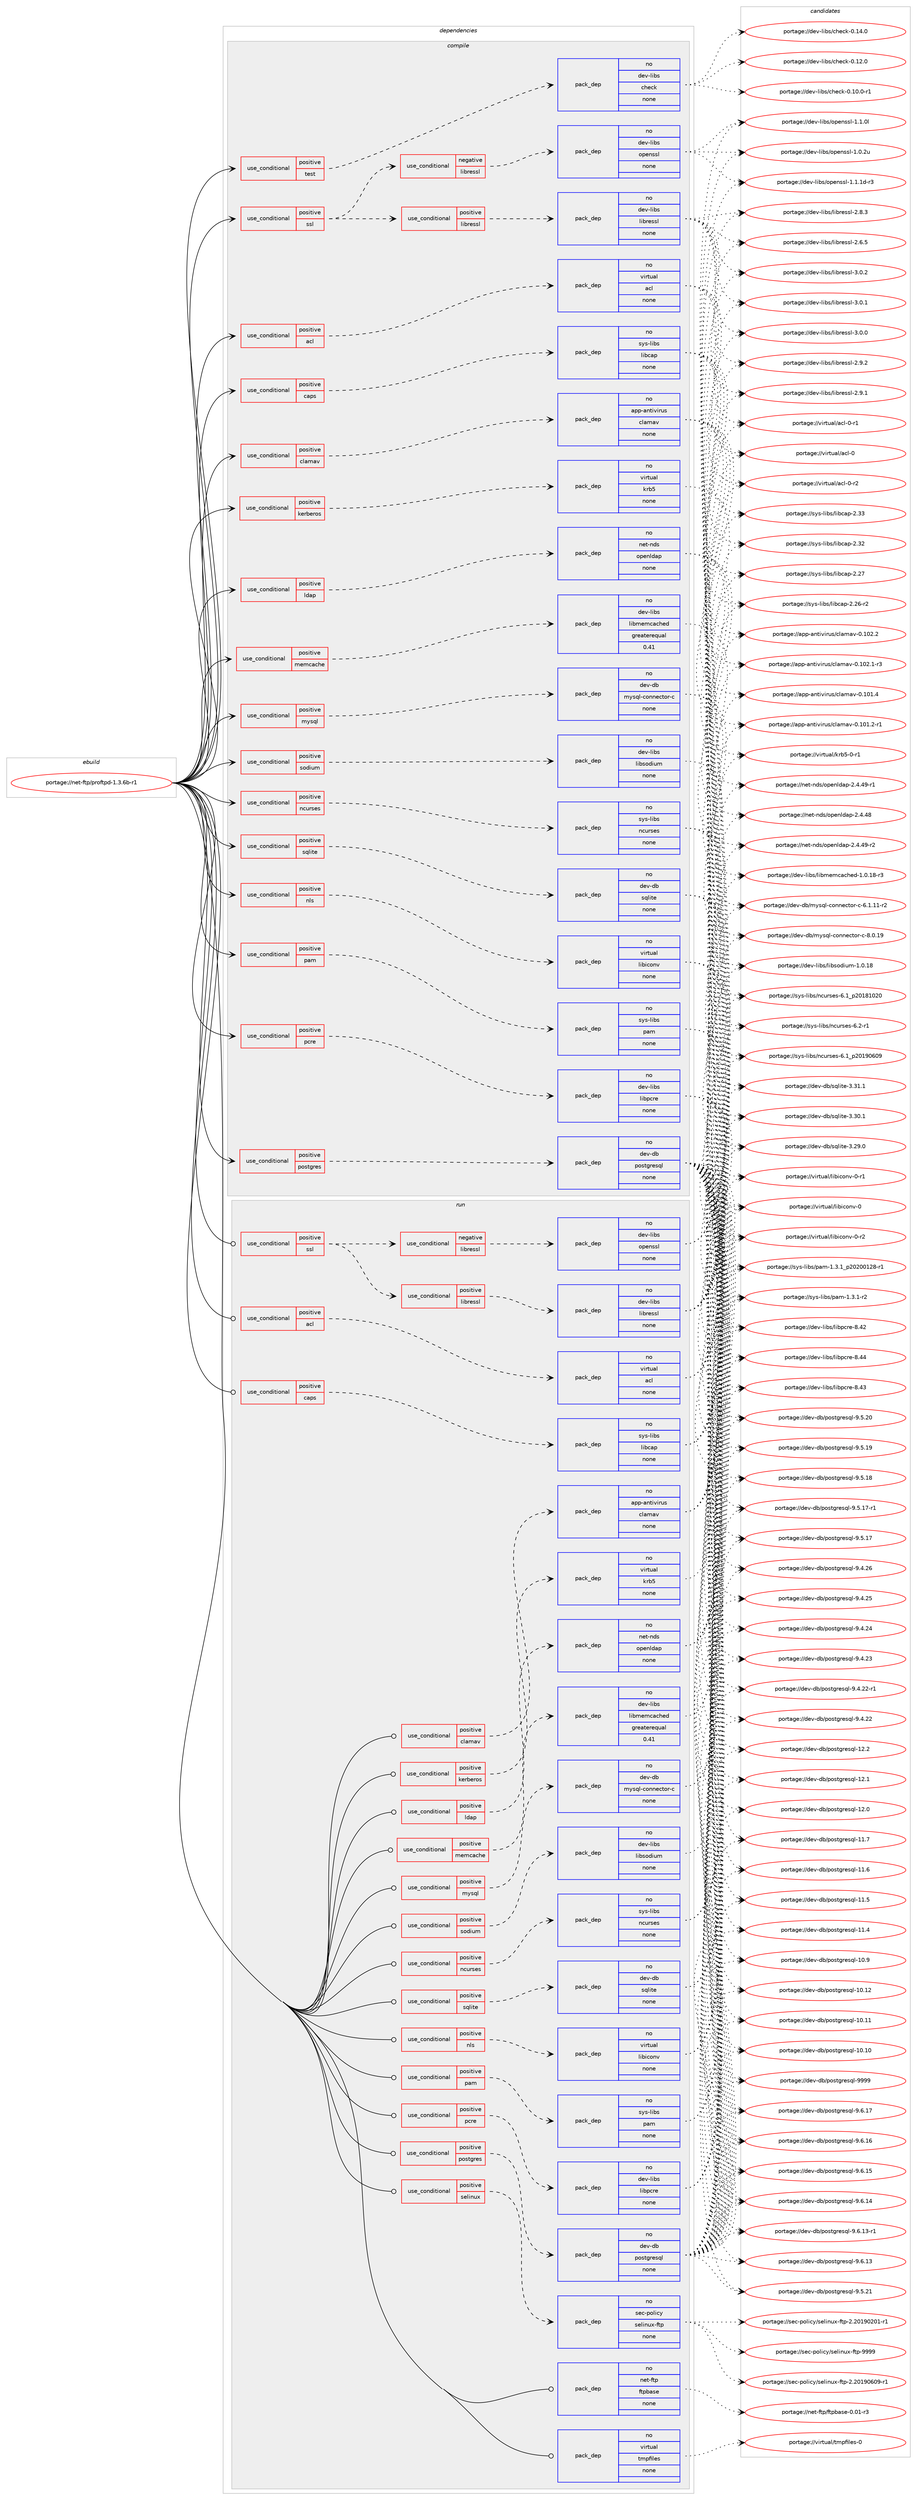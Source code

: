 digraph prolog {

# *************
# Graph options
# *************

newrank=true;
concentrate=true;
compound=true;
graph [rankdir=LR,fontname=Helvetica,fontsize=10,ranksep=1.5];#, ranksep=2.5, nodesep=0.2];
edge  [arrowhead=vee];
node  [fontname=Helvetica,fontsize=10];

# **********
# The ebuild
# **********

subgraph cluster_leftcol {
color=gray;
rank=same;
label=<<i>ebuild</i>>;
id [label="portage://net-ftp/proftpd-1.3.6b-r1", color=red, width=4, href="../net-ftp/proftpd-1.3.6b-r1.svg"];
}

# ****************
# The dependencies
# ****************

subgraph cluster_midcol {
color=gray;
label=<<i>dependencies</i>>;
subgraph cluster_compile {
fillcolor="#eeeeee";
style=filled;
label=<<i>compile</i>>;
subgraph cond4461 {
dependency25614 [label=<<TABLE BORDER="0" CELLBORDER="1" CELLSPACING="0" CELLPADDING="4"><TR><TD ROWSPAN="3" CELLPADDING="10">use_conditional</TD></TR><TR><TD>positive</TD></TR><TR><TD>acl</TD></TR></TABLE>>, shape=none, color=red];
subgraph pack20759 {
dependency25615 [label=<<TABLE BORDER="0" CELLBORDER="1" CELLSPACING="0" CELLPADDING="4" WIDTH="220"><TR><TD ROWSPAN="6" CELLPADDING="30">pack_dep</TD></TR><TR><TD WIDTH="110">no</TD></TR><TR><TD>virtual</TD></TR><TR><TD>acl</TD></TR><TR><TD>none</TD></TR><TR><TD></TD></TR></TABLE>>, shape=none, color=blue];
}
dependency25614:e -> dependency25615:w [weight=20,style="dashed",arrowhead="vee"];
}
id:e -> dependency25614:w [weight=20,style="solid",arrowhead="vee"];
subgraph cond4462 {
dependency25616 [label=<<TABLE BORDER="0" CELLBORDER="1" CELLSPACING="0" CELLPADDING="4"><TR><TD ROWSPAN="3" CELLPADDING="10">use_conditional</TD></TR><TR><TD>positive</TD></TR><TR><TD>caps</TD></TR></TABLE>>, shape=none, color=red];
subgraph pack20760 {
dependency25617 [label=<<TABLE BORDER="0" CELLBORDER="1" CELLSPACING="0" CELLPADDING="4" WIDTH="220"><TR><TD ROWSPAN="6" CELLPADDING="30">pack_dep</TD></TR><TR><TD WIDTH="110">no</TD></TR><TR><TD>sys-libs</TD></TR><TR><TD>libcap</TD></TR><TR><TD>none</TD></TR><TR><TD></TD></TR></TABLE>>, shape=none, color=blue];
}
dependency25616:e -> dependency25617:w [weight=20,style="dashed",arrowhead="vee"];
}
id:e -> dependency25616:w [weight=20,style="solid",arrowhead="vee"];
subgraph cond4463 {
dependency25618 [label=<<TABLE BORDER="0" CELLBORDER="1" CELLSPACING="0" CELLPADDING="4"><TR><TD ROWSPAN="3" CELLPADDING="10">use_conditional</TD></TR><TR><TD>positive</TD></TR><TR><TD>clamav</TD></TR></TABLE>>, shape=none, color=red];
subgraph pack20761 {
dependency25619 [label=<<TABLE BORDER="0" CELLBORDER="1" CELLSPACING="0" CELLPADDING="4" WIDTH="220"><TR><TD ROWSPAN="6" CELLPADDING="30">pack_dep</TD></TR><TR><TD WIDTH="110">no</TD></TR><TR><TD>app-antivirus</TD></TR><TR><TD>clamav</TD></TR><TR><TD>none</TD></TR><TR><TD></TD></TR></TABLE>>, shape=none, color=blue];
}
dependency25618:e -> dependency25619:w [weight=20,style="dashed",arrowhead="vee"];
}
id:e -> dependency25618:w [weight=20,style="solid",arrowhead="vee"];
subgraph cond4464 {
dependency25620 [label=<<TABLE BORDER="0" CELLBORDER="1" CELLSPACING="0" CELLPADDING="4"><TR><TD ROWSPAN="3" CELLPADDING="10">use_conditional</TD></TR><TR><TD>positive</TD></TR><TR><TD>kerberos</TD></TR></TABLE>>, shape=none, color=red];
subgraph pack20762 {
dependency25621 [label=<<TABLE BORDER="0" CELLBORDER="1" CELLSPACING="0" CELLPADDING="4" WIDTH="220"><TR><TD ROWSPAN="6" CELLPADDING="30">pack_dep</TD></TR><TR><TD WIDTH="110">no</TD></TR><TR><TD>virtual</TD></TR><TR><TD>krb5</TD></TR><TR><TD>none</TD></TR><TR><TD></TD></TR></TABLE>>, shape=none, color=blue];
}
dependency25620:e -> dependency25621:w [weight=20,style="dashed",arrowhead="vee"];
}
id:e -> dependency25620:w [weight=20,style="solid",arrowhead="vee"];
subgraph cond4465 {
dependency25622 [label=<<TABLE BORDER="0" CELLBORDER="1" CELLSPACING="0" CELLPADDING="4"><TR><TD ROWSPAN="3" CELLPADDING="10">use_conditional</TD></TR><TR><TD>positive</TD></TR><TR><TD>ldap</TD></TR></TABLE>>, shape=none, color=red];
subgraph pack20763 {
dependency25623 [label=<<TABLE BORDER="0" CELLBORDER="1" CELLSPACING="0" CELLPADDING="4" WIDTH="220"><TR><TD ROWSPAN="6" CELLPADDING="30">pack_dep</TD></TR><TR><TD WIDTH="110">no</TD></TR><TR><TD>net-nds</TD></TR><TR><TD>openldap</TD></TR><TR><TD>none</TD></TR><TR><TD></TD></TR></TABLE>>, shape=none, color=blue];
}
dependency25622:e -> dependency25623:w [weight=20,style="dashed",arrowhead="vee"];
}
id:e -> dependency25622:w [weight=20,style="solid",arrowhead="vee"];
subgraph cond4466 {
dependency25624 [label=<<TABLE BORDER="0" CELLBORDER="1" CELLSPACING="0" CELLPADDING="4"><TR><TD ROWSPAN="3" CELLPADDING="10">use_conditional</TD></TR><TR><TD>positive</TD></TR><TR><TD>memcache</TD></TR></TABLE>>, shape=none, color=red];
subgraph pack20764 {
dependency25625 [label=<<TABLE BORDER="0" CELLBORDER="1" CELLSPACING="0" CELLPADDING="4" WIDTH="220"><TR><TD ROWSPAN="6" CELLPADDING="30">pack_dep</TD></TR><TR><TD WIDTH="110">no</TD></TR><TR><TD>dev-libs</TD></TR><TR><TD>libmemcached</TD></TR><TR><TD>greaterequal</TD></TR><TR><TD>0.41</TD></TR></TABLE>>, shape=none, color=blue];
}
dependency25624:e -> dependency25625:w [weight=20,style="dashed",arrowhead="vee"];
}
id:e -> dependency25624:w [weight=20,style="solid",arrowhead="vee"];
subgraph cond4467 {
dependency25626 [label=<<TABLE BORDER="0" CELLBORDER="1" CELLSPACING="0" CELLPADDING="4"><TR><TD ROWSPAN="3" CELLPADDING="10">use_conditional</TD></TR><TR><TD>positive</TD></TR><TR><TD>mysql</TD></TR></TABLE>>, shape=none, color=red];
subgraph pack20765 {
dependency25627 [label=<<TABLE BORDER="0" CELLBORDER="1" CELLSPACING="0" CELLPADDING="4" WIDTH="220"><TR><TD ROWSPAN="6" CELLPADDING="30">pack_dep</TD></TR><TR><TD WIDTH="110">no</TD></TR><TR><TD>dev-db</TD></TR><TR><TD>mysql-connector-c</TD></TR><TR><TD>none</TD></TR><TR><TD></TD></TR></TABLE>>, shape=none, color=blue];
}
dependency25626:e -> dependency25627:w [weight=20,style="dashed",arrowhead="vee"];
}
id:e -> dependency25626:w [weight=20,style="solid",arrowhead="vee"];
subgraph cond4468 {
dependency25628 [label=<<TABLE BORDER="0" CELLBORDER="1" CELLSPACING="0" CELLPADDING="4"><TR><TD ROWSPAN="3" CELLPADDING="10">use_conditional</TD></TR><TR><TD>positive</TD></TR><TR><TD>ncurses</TD></TR></TABLE>>, shape=none, color=red];
subgraph pack20766 {
dependency25629 [label=<<TABLE BORDER="0" CELLBORDER="1" CELLSPACING="0" CELLPADDING="4" WIDTH="220"><TR><TD ROWSPAN="6" CELLPADDING="30">pack_dep</TD></TR><TR><TD WIDTH="110">no</TD></TR><TR><TD>sys-libs</TD></TR><TR><TD>ncurses</TD></TR><TR><TD>none</TD></TR><TR><TD></TD></TR></TABLE>>, shape=none, color=blue];
}
dependency25628:e -> dependency25629:w [weight=20,style="dashed",arrowhead="vee"];
}
id:e -> dependency25628:w [weight=20,style="solid",arrowhead="vee"];
subgraph cond4469 {
dependency25630 [label=<<TABLE BORDER="0" CELLBORDER="1" CELLSPACING="0" CELLPADDING="4"><TR><TD ROWSPAN="3" CELLPADDING="10">use_conditional</TD></TR><TR><TD>positive</TD></TR><TR><TD>nls</TD></TR></TABLE>>, shape=none, color=red];
subgraph pack20767 {
dependency25631 [label=<<TABLE BORDER="0" CELLBORDER="1" CELLSPACING="0" CELLPADDING="4" WIDTH="220"><TR><TD ROWSPAN="6" CELLPADDING="30">pack_dep</TD></TR><TR><TD WIDTH="110">no</TD></TR><TR><TD>virtual</TD></TR><TR><TD>libiconv</TD></TR><TR><TD>none</TD></TR><TR><TD></TD></TR></TABLE>>, shape=none, color=blue];
}
dependency25630:e -> dependency25631:w [weight=20,style="dashed",arrowhead="vee"];
}
id:e -> dependency25630:w [weight=20,style="solid",arrowhead="vee"];
subgraph cond4470 {
dependency25632 [label=<<TABLE BORDER="0" CELLBORDER="1" CELLSPACING="0" CELLPADDING="4"><TR><TD ROWSPAN="3" CELLPADDING="10">use_conditional</TD></TR><TR><TD>positive</TD></TR><TR><TD>pam</TD></TR></TABLE>>, shape=none, color=red];
subgraph pack20768 {
dependency25633 [label=<<TABLE BORDER="0" CELLBORDER="1" CELLSPACING="0" CELLPADDING="4" WIDTH="220"><TR><TD ROWSPAN="6" CELLPADDING="30">pack_dep</TD></TR><TR><TD WIDTH="110">no</TD></TR><TR><TD>sys-libs</TD></TR><TR><TD>pam</TD></TR><TR><TD>none</TD></TR><TR><TD></TD></TR></TABLE>>, shape=none, color=blue];
}
dependency25632:e -> dependency25633:w [weight=20,style="dashed",arrowhead="vee"];
}
id:e -> dependency25632:w [weight=20,style="solid",arrowhead="vee"];
subgraph cond4471 {
dependency25634 [label=<<TABLE BORDER="0" CELLBORDER="1" CELLSPACING="0" CELLPADDING="4"><TR><TD ROWSPAN="3" CELLPADDING="10">use_conditional</TD></TR><TR><TD>positive</TD></TR><TR><TD>pcre</TD></TR></TABLE>>, shape=none, color=red];
subgraph pack20769 {
dependency25635 [label=<<TABLE BORDER="0" CELLBORDER="1" CELLSPACING="0" CELLPADDING="4" WIDTH="220"><TR><TD ROWSPAN="6" CELLPADDING="30">pack_dep</TD></TR><TR><TD WIDTH="110">no</TD></TR><TR><TD>dev-libs</TD></TR><TR><TD>libpcre</TD></TR><TR><TD>none</TD></TR><TR><TD></TD></TR></TABLE>>, shape=none, color=blue];
}
dependency25634:e -> dependency25635:w [weight=20,style="dashed",arrowhead="vee"];
}
id:e -> dependency25634:w [weight=20,style="solid",arrowhead="vee"];
subgraph cond4472 {
dependency25636 [label=<<TABLE BORDER="0" CELLBORDER="1" CELLSPACING="0" CELLPADDING="4"><TR><TD ROWSPAN="3" CELLPADDING="10">use_conditional</TD></TR><TR><TD>positive</TD></TR><TR><TD>postgres</TD></TR></TABLE>>, shape=none, color=red];
subgraph pack20770 {
dependency25637 [label=<<TABLE BORDER="0" CELLBORDER="1" CELLSPACING="0" CELLPADDING="4" WIDTH="220"><TR><TD ROWSPAN="6" CELLPADDING="30">pack_dep</TD></TR><TR><TD WIDTH="110">no</TD></TR><TR><TD>dev-db</TD></TR><TR><TD>postgresql</TD></TR><TR><TD>none</TD></TR><TR><TD></TD></TR></TABLE>>, shape=none, color=blue];
}
dependency25636:e -> dependency25637:w [weight=20,style="dashed",arrowhead="vee"];
}
id:e -> dependency25636:w [weight=20,style="solid",arrowhead="vee"];
subgraph cond4473 {
dependency25638 [label=<<TABLE BORDER="0" CELLBORDER="1" CELLSPACING="0" CELLPADDING="4"><TR><TD ROWSPAN="3" CELLPADDING="10">use_conditional</TD></TR><TR><TD>positive</TD></TR><TR><TD>sodium</TD></TR></TABLE>>, shape=none, color=red];
subgraph pack20771 {
dependency25639 [label=<<TABLE BORDER="0" CELLBORDER="1" CELLSPACING="0" CELLPADDING="4" WIDTH="220"><TR><TD ROWSPAN="6" CELLPADDING="30">pack_dep</TD></TR><TR><TD WIDTH="110">no</TD></TR><TR><TD>dev-libs</TD></TR><TR><TD>libsodium</TD></TR><TR><TD>none</TD></TR><TR><TD></TD></TR></TABLE>>, shape=none, color=blue];
}
dependency25638:e -> dependency25639:w [weight=20,style="dashed",arrowhead="vee"];
}
id:e -> dependency25638:w [weight=20,style="solid",arrowhead="vee"];
subgraph cond4474 {
dependency25640 [label=<<TABLE BORDER="0" CELLBORDER="1" CELLSPACING="0" CELLPADDING="4"><TR><TD ROWSPAN="3" CELLPADDING="10">use_conditional</TD></TR><TR><TD>positive</TD></TR><TR><TD>sqlite</TD></TR></TABLE>>, shape=none, color=red];
subgraph pack20772 {
dependency25641 [label=<<TABLE BORDER="0" CELLBORDER="1" CELLSPACING="0" CELLPADDING="4" WIDTH="220"><TR><TD ROWSPAN="6" CELLPADDING="30">pack_dep</TD></TR><TR><TD WIDTH="110">no</TD></TR><TR><TD>dev-db</TD></TR><TR><TD>sqlite</TD></TR><TR><TD>none</TD></TR><TR><TD></TD></TR></TABLE>>, shape=none, color=blue];
}
dependency25640:e -> dependency25641:w [weight=20,style="dashed",arrowhead="vee"];
}
id:e -> dependency25640:w [weight=20,style="solid",arrowhead="vee"];
subgraph cond4475 {
dependency25642 [label=<<TABLE BORDER="0" CELLBORDER="1" CELLSPACING="0" CELLPADDING="4"><TR><TD ROWSPAN="3" CELLPADDING="10">use_conditional</TD></TR><TR><TD>positive</TD></TR><TR><TD>ssl</TD></TR></TABLE>>, shape=none, color=red];
subgraph cond4476 {
dependency25643 [label=<<TABLE BORDER="0" CELLBORDER="1" CELLSPACING="0" CELLPADDING="4"><TR><TD ROWSPAN="3" CELLPADDING="10">use_conditional</TD></TR><TR><TD>negative</TD></TR><TR><TD>libressl</TD></TR></TABLE>>, shape=none, color=red];
subgraph pack20773 {
dependency25644 [label=<<TABLE BORDER="0" CELLBORDER="1" CELLSPACING="0" CELLPADDING="4" WIDTH="220"><TR><TD ROWSPAN="6" CELLPADDING="30">pack_dep</TD></TR><TR><TD WIDTH="110">no</TD></TR><TR><TD>dev-libs</TD></TR><TR><TD>openssl</TD></TR><TR><TD>none</TD></TR><TR><TD></TD></TR></TABLE>>, shape=none, color=blue];
}
dependency25643:e -> dependency25644:w [weight=20,style="dashed",arrowhead="vee"];
}
dependency25642:e -> dependency25643:w [weight=20,style="dashed",arrowhead="vee"];
subgraph cond4477 {
dependency25645 [label=<<TABLE BORDER="0" CELLBORDER="1" CELLSPACING="0" CELLPADDING="4"><TR><TD ROWSPAN="3" CELLPADDING="10">use_conditional</TD></TR><TR><TD>positive</TD></TR><TR><TD>libressl</TD></TR></TABLE>>, shape=none, color=red];
subgraph pack20774 {
dependency25646 [label=<<TABLE BORDER="0" CELLBORDER="1" CELLSPACING="0" CELLPADDING="4" WIDTH="220"><TR><TD ROWSPAN="6" CELLPADDING="30">pack_dep</TD></TR><TR><TD WIDTH="110">no</TD></TR><TR><TD>dev-libs</TD></TR><TR><TD>libressl</TD></TR><TR><TD>none</TD></TR><TR><TD></TD></TR></TABLE>>, shape=none, color=blue];
}
dependency25645:e -> dependency25646:w [weight=20,style="dashed",arrowhead="vee"];
}
dependency25642:e -> dependency25645:w [weight=20,style="dashed",arrowhead="vee"];
}
id:e -> dependency25642:w [weight=20,style="solid",arrowhead="vee"];
subgraph cond4478 {
dependency25647 [label=<<TABLE BORDER="0" CELLBORDER="1" CELLSPACING="0" CELLPADDING="4"><TR><TD ROWSPAN="3" CELLPADDING="10">use_conditional</TD></TR><TR><TD>positive</TD></TR><TR><TD>test</TD></TR></TABLE>>, shape=none, color=red];
subgraph pack20775 {
dependency25648 [label=<<TABLE BORDER="0" CELLBORDER="1" CELLSPACING="0" CELLPADDING="4" WIDTH="220"><TR><TD ROWSPAN="6" CELLPADDING="30">pack_dep</TD></TR><TR><TD WIDTH="110">no</TD></TR><TR><TD>dev-libs</TD></TR><TR><TD>check</TD></TR><TR><TD>none</TD></TR><TR><TD></TD></TR></TABLE>>, shape=none, color=blue];
}
dependency25647:e -> dependency25648:w [weight=20,style="dashed",arrowhead="vee"];
}
id:e -> dependency25647:w [weight=20,style="solid",arrowhead="vee"];
}
subgraph cluster_compileandrun {
fillcolor="#eeeeee";
style=filled;
label=<<i>compile and run</i>>;
}
subgraph cluster_run {
fillcolor="#eeeeee";
style=filled;
label=<<i>run</i>>;
subgraph cond4479 {
dependency25649 [label=<<TABLE BORDER="0" CELLBORDER="1" CELLSPACING="0" CELLPADDING="4"><TR><TD ROWSPAN="3" CELLPADDING="10">use_conditional</TD></TR><TR><TD>positive</TD></TR><TR><TD>acl</TD></TR></TABLE>>, shape=none, color=red];
subgraph pack20776 {
dependency25650 [label=<<TABLE BORDER="0" CELLBORDER="1" CELLSPACING="0" CELLPADDING="4" WIDTH="220"><TR><TD ROWSPAN="6" CELLPADDING="30">pack_dep</TD></TR><TR><TD WIDTH="110">no</TD></TR><TR><TD>virtual</TD></TR><TR><TD>acl</TD></TR><TR><TD>none</TD></TR><TR><TD></TD></TR></TABLE>>, shape=none, color=blue];
}
dependency25649:e -> dependency25650:w [weight=20,style="dashed",arrowhead="vee"];
}
id:e -> dependency25649:w [weight=20,style="solid",arrowhead="odot"];
subgraph cond4480 {
dependency25651 [label=<<TABLE BORDER="0" CELLBORDER="1" CELLSPACING="0" CELLPADDING="4"><TR><TD ROWSPAN="3" CELLPADDING="10">use_conditional</TD></TR><TR><TD>positive</TD></TR><TR><TD>caps</TD></TR></TABLE>>, shape=none, color=red];
subgraph pack20777 {
dependency25652 [label=<<TABLE BORDER="0" CELLBORDER="1" CELLSPACING="0" CELLPADDING="4" WIDTH="220"><TR><TD ROWSPAN="6" CELLPADDING="30">pack_dep</TD></TR><TR><TD WIDTH="110">no</TD></TR><TR><TD>sys-libs</TD></TR><TR><TD>libcap</TD></TR><TR><TD>none</TD></TR><TR><TD></TD></TR></TABLE>>, shape=none, color=blue];
}
dependency25651:e -> dependency25652:w [weight=20,style="dashed",arrowhead="vee"];
}
id:e -> dependency25651:w [weight=20,style="solid",arrowhead="odot"];
subgraph cond4481 {
dependency25653 [label=<<TABLE BORDER="0" CELLBORDER="1" CELLSPACING="0" CELLPADDING="4"><TR><TD ROWSPAN="3" CELLPADDING="10">use_conditional</TD></TR><TR><TD>positive</TD></TR><TR><TD>clamav</TD></TR></TABLE>>, shape=none, color=red];
subgraph pack20778 {
dependency25654 [label=<<TABLE BORDER="0" CELLBORDER="1" CELLSPACING="0" CELLPADDING="4" WIDTH="220"><TR><TD ROWSPAN="6" CELLPADDING="30">pack_dep</TD></TR><TR><TD WIDTH="110">no</TD></TR><TR><TD>app-antivirus</TD></TR><TR><TD>clamav</TD></TR><TR><TD>none</TD></TR><TR><TD></TD></TR></TABLE>>, shape=none, color=blue];
}
dependency25653:e -> dependency25654:w [weight=20,style="dashed",arrowhead="vee"];
}
id:e -> dependency25653:w [weight=20,style="solid",arrowhead="odot"];
subgraph cond4482 {
dependency25655 [label=<<TABLE BORDER="0" CELLBORDER="1" CELLSPACING="0" CELLPADDING="4"><TR><TD ROWSPAN="3" CELLPADDING="10">use_conditional</TD></TR><TR><TD>positive</TD></TR><TR><TD>kerberos</TD></TR></TABLE>>, shape=none, color=red];
subgraph pack20779 {
dependency25656 [label=<<TABLE BORDER="0" CELLBORDER="1" CELLSPACING="0" CELLPADDING="4" WIDTH="220"><TR><TD ROWSPAN="6" CELLPADDING="30">pack_dep</TD></TR><TR><TD WIDTH="110">no</TD></TR><TR><TD>virtual</TD></TR><TR><TD>krb5</TD></TR><TR><TD>none</TD></TR><TR><TD></TD></TR></TABLE>>, shape=none, color=blue];
}
dependency25655:e -> dependency25656:w [weight=20,style="dashed",arrowhead="vee"];
}
id:e -> dependency25655:w [weight=20,style="solid",arrowhead="odot"];
subgraph cond4483 {
dependency25657 [label=<<TABLE BORDER="0" CELLBORDER="1" CELLSPACING="0" CELLPADDING="4"><TR><TD ROWSPAN="3" CELLPADDING="10">use_conditional</TD></TR><TR><TD>positive</TD></TR><TR><TD>ldap</TD></TR></TABLE>>, shape=none, color=red];
subgraph pack20780 {
dependency25658 [label=<<TABLE BORDER="0" CELLBORDER="1" CELLSPACING="0" CELLPADDING="4" WIDTH="220"><TR><TD ROWSPAN="6" CELLPADDING="30">pack_dep</TD></TR><TR><TD WIDTH="110">no</TD></TR><TR><TD>net-nds</TD></TR><TR><TD>openldap</TD></TR><TR><TD>none</TD></TR><TR><TD></TD></TR></TABLE>>, shape=none, color=blue];
}
dependency25657:e -> dependency25658:w [weight=20,style="dashed",arrowhead="vee"];
}
id:e -> dependency25657:w [weight=20,style="solid",arrowhead="odot"];
subgraph cond4484 {
dependency25659 [label=<<TABLE BORDER="0" CELLBORDER="1" CELLSPACING="0" CELLPADDING="4"><TR><TD ROWSPAN="3" CELLPADDING="10">use_conditional</TD></TR><TR><TD>positive</TD></TR><TR><TD>memcache</TD></TR></TABLE>>, shape=none, color=red];
subgraph pack20781 {
dependency25660 [label=<<TABLE BORDER="0" CELLBORDER="1" CELLSPACING="0" CELLPADDING="4" WIDTH="220"><TR><TD ROWSPAN="6" CELLPADDING="30">pack_dep</TD></TR><TR><TD WIDTH="110">no</TD></TR><TR><TD>dev-libs</TD></TR><TR><TD>libmemcached</TD></TR><TR><TD>greaterequal</TD></TR><TR><TD>0.41</TD></TR></TABLE>>, shape=none, color=blue];
}
dependency25659:e -> dependency25660:w [weight=20,style="dashed",arrowhead="vee"];
}
id:e -> dependency25659:w [weight=20,style="solid",arrowhead="odot"];
subgraph cond4485 {
dependency25661 [label=<<TABLE BORDER="0" CELLBORDER="1" CELLSPACING="0" CELLPADDING="4"><TR><TD ROWSPAN="3" CELLPADDING="10">use_conditional</TD></TR><TR><TD>positive</TD></TR><TR><TD>mysql</TD></TR></TABLE>>, shape=none, color=red];
subgraph pack20782 {
dependency25662 [label=<<TABLE BORDER="0" CELLBORDER="1" CELLSPACING="0" CELLPADDING="4" WIDTH="220"><TR><TD ROWSPAN="6" CELLPADDING="30">pack_dep</TD></TR><TR><TD WIDTH="110">no</TD></TR><TR><TD>dev-db</TD></TR><TR><TD>mysql-connector-c</TD></TR><TR><TD>none</TD></TR><TR><TD></TD></TR></TABLE>>, shape=none, color=blue];
}
dependency25661:e -> dependency25662:w [weight=20,style="dashed",arrowhead="vee"];
}
id:e -> dependency25661:w [weight=20,style="solid",arrowhead="odot"];
subgraph cond4486 {
dependency25663 [label=<<TABLE BORDER="0" CELLBORDER="1" CELLSPACING="0" CELLPADDING="4"><TR><TD ROWSPAN="3" CELLPADDING="10">use_conditional</TD></TR><TR><TD>positive</TD></TR><TR><TD>ncurses</TD></TR></TABLE>>, shape=none, color=red];
subgraph pack20783 {
dependency25664 [label=<<TABLE BORDER="0" CELLBORDER="1" CELLSPACING="0" CELLPADDING="4" WIDTH="220"><TR><TD ROWSPAN="6" CELLPADDING="30">pack_dep</TD></TR><TR><TD WIDTH="110">no</TD></TR><TR><TD>sys-libs</TD></TR><TR><TD>ncurses</TD></TR><TR><TD>none</TD></TR><TR><TD></TD></TR></TABLE>>, shape=none, color=blue];
}
dependency25663:e -> dependency25664:w [weight=20,style="dashed",arrowhead="vee"];
}
id:e -> dependency25663:w [weight=20,style="solid",arrowhead="odot"];
subgraph cond4487 {
dependency25665 [label=<<TABLE BORDER="0" CELLBORDER="1" CELLSPACING="0" CELLPADDING="4"><TR><TD ROWSPAN="3" CELLPADDING="10">use_conditional</TD></TR><TR><TD>positive</TD></TR><TR><TD>nls</TD></TR></TABLE>>, shape=none, color=red];
subgraph pack20784 {
dependency25666 [label=<<TABLE BORDER="0" CELLBORDER="1" CELLSPACING="0" CELLPADDING="4" WIDTH="220"><TR><TD ROWSPAN="6" CELLPADDING="30">pack_dep</TD></TR><TR><TD WIDTH="110">no</TD></TR><TR><TD>virtual</TD></TR><TR><TD>libiconv</TD></TR><TR><TD>none</TD></TR><TR><TD></TD></TR></TABLE>>, shape=none, color=blue];
}
dependency25665:e -> dependency25666:w [weight=20,style="dashed",arrowhead="vee"];
}
id:e -> dependency25665:w [weight=20,style="solid",arrowhead="odot"];
subgraph cond4488 {
dependency25667 [label=<<TABLE BORDER="0" CELLBORDER="1" CELLSPACING="0" CELLPADDING="4"><TR><TD ROWSPAN="3" CELLPADDING="10">use_conditional</TD></TR><TR><TD>positive</TD></TR><TR><TD>pam</TD></TR></TABLE>>, shape=none, color=red];
subgraph pack20785 {
dependency25668 [label=<<TABLE BORDER="0" CELLBORDER="1" CELLSPACING="0" CELLPADDING="4" WIDTH="220"><TR><TD ROWSPAN="6" CELLPADDING="30">pack_dep</TD></TR><TR><TD WIDTH="110">no</TD></TR><TR><TD>sys-libs</TD></TR><TR><TD>pam</TD></TR><TR><TD>none</TD></TR><TR><TD></TD></TR></TABLE>>, shape=none, color=blue];
}
dependency25667:e -> dependency25668:w [weight=20,style="dashed",arrowhead="vee"];
}
id:e -> dependency25667:w [weight=20,style="solid",arrowhead="odot"];
subgraph cond4489 {
dependency25669 [label=<<TABLE BORDER="0" CELLBORDER="1" CELLSPACING="0" CELLPADDING="4"><TR><TD ROWSPAN="3" CELLPADDING="10">use_conditional</TD></TR><TR><TD>positive</TD></TR><TR><TD>pcre</TD></TR></TABLE>>, shape=none, color=red];
subgraph pack20786 {
dependency25670 [label=<<TABLE BORDER="0" CELLBORDER="1" CELLSPACING="0" CELLPADDING="4" WIDTH="220"><TR><TD ROWSPAN="6" CELLPADDING="30">pack_dep</TD></TR><TR><TD WIDTH="110">no</TD></TR><TR><TD>dev-libs</TD></TR><TR><TD>libpcre</TD></TR><TR><TD>none</TD></TR><TR><TD></TD></TR></TABLE>>, shape=none, color=blue];
}
dependency25669:e -> dependency25670:w [weight=20,style="dashed",arrowhead="vee"];
}
id:e -> dependency25669:w [weight=20,style="solid",arrowhead="odot"];
subgraph cond4490 {
dependency25671 [label=<<TABLE BORDER="0" CELLBORDER="1" CELLSPACING="0" CELLPADDING="4"><TR><TD ROWSPAN="3" CELLPADDING="10">use_conditional</TD></TR><TR><TD>positive</TD></TR><TR><TD>postgres</TD></TR></TABLE>>, shape=none, color=red];
subgraph pack20787 {
dependency25672 [label=<<TABLE BORDER="0" CELLBORDER="1" CELLSPACING="0" CELLPADDING="4" WIDTH="220"><TR><TD ROWSPAN="6" CELLPADDING="30">pack_dep</TD></TR><TR><TD WIDTH="110">no</TD></TR><TR><TD>dev-db</TD></TR><TR><TD>postgresql</TD></TR><TR><TD>none</TD></TR><TR><TD></TD></TR></TABLE>>, shape=none, color=blue];
}
dependency25671:e -> dependency25672:w [weight=20,style="dashed",arrowhead="vee"];
}
id:e -> dependency25671:w [weight=20,style="solid",arrowhead="odot"];
subgraph cond4491 {
dependency25673 [label=<<TABLE BORDER="0" CELLBORDER="1" CELLSPACING="0" CELLPADDING="4"><TR><TD ROWSPAN="3" CELLPADDING="10">use_conditional</TD></TR><TR><TD>positive</TD></TR><TR><TD>selinux</TD></TR></TABLE>>, shape=none, color=red];
subgraph pack20788 {
dependency25674 [label=<<TABLE BORDER="0" CELLBORDER="1" CELLSPACING="0" CELLPADDING="4" WIDTH="220"><TR><TD ROWSPAN="6" CELLPADDING="30">pack_dep</TD></TR><TR><TD WIDTH="110">no</TD></TR><TR><TD>sec-policy</TD></TR><TR><TD>selinux-ftp</TD></TR><TR><TD>none</TD></TR><TR><TD></TD></TR></TABLE>>, shape=none, color=blue];
}
dependency25673:e -> dependency25674:w [weight=20,style="dashed",arrowhead="vee"];
}
id:e -> dependency25673:w [weight=20,style="solid",arrowhead="odot"];
subgraph cond4492 {
dependency25675 [label=<<TABLE BORDER="0" CELLBORDER="1" CELLSPACING="0" CELLPADDING="4"><TR><TD ROWSPAN="3" CELLPADDING="10">use_conditional</TD></TR><TR><TD>positive</TD></TR><TR><TD>sodium</TD></TR></TABLE>>, shape=none, color=red];
subgraph pack20789 {
dependency25676 [label=<<TABLE BORDER="0" CELLBORDER="1" CELLSPACING="0" CELLPADDING="4" WIDTH="220"><TR><TD ROWSPAN="6" CELLPADDING="30">pack_dep</TD></TR><TR><TD WIDTH="110">no</TD></TR><TR><TD>dev-libs</TD></TR><TR><TD>libsodium</TD></TR><TR><TD>none</TD></TR><TR><TD></TD></TR></TABLE>>, shape=none, color=blue];
}
dependency25675:e -> dependency25676:w [weight=20,style="dashed",arrowhead="vee"];
}
id:e -> dependency25675:w [weight=20,style="solid",arrowhead="odot"];
subgraph cond4493 {
dependency25677 [label=<<TABLE BORDER="0" CELLBORDER="1" CELLSPACING="0" CELLPADDING="4"><TR><TD ROWSPAN="3" CELLPADDING="10">use_conditional</TD></TR><TR><TD>positive</TD></TR><TR><TD>sqlite</TD></TR></TABLE>>, shape=none, color=red];
subgraph pack20790 {
dependency25678 [label=<<TABLE BORDER="0" CELLBORDER="1" CELLSPACING="0" CELLPADDING="4" WIDTH="220"><TR><TD ROWSPAN="6" CELLPADDING="30">pack_dep</TD></TR><TR><TD WIDTH="110">no</TD></TR><TR><TD>dev-db</TD></TR><TR><TD>sqlite</TD></TR><TR><TD>none</TD></TR><TR><TD></TD></TR></TABLE>>, shape=none, color=blue];
}
dependency25677:e -> dependency25678:w [weight=20,style="dashed",arrowhead="vee"];
}
id:e -> dependency25677:w [weight=20,style="solid",arrowhead="odot"];
subgraph cond4494 {
dependency25679 [label=<<TABLE BORDER="0" CELLBORDER="1" CELLSPACING="0" CELLPADDING="4"><TR><TD ROWSPAN="3" CELLPADDING="10">use_conditional</TD></TR><TR><TD>positive</TD></TR><TR><TD>ssl</TD></TR></TABLE>>, shape=none, color=red];
subgraph cond4495 {
dependency25680 [label=<<TABLE BORDER="0" CELLBORDER="1" CELLSPACING="0" CELLPADDING="4"><TR><TD ROWSPAN="3" CELLPADDING="10">use_conditional</TD></TR><TR><TD>negative</TD></TR><TR><TD>libressl</TD></TR></TABLE>>, shape=none, color=red];
subgraph pack20791 {
dependency25681 [label=<<TABLE BORDER="0" CELLBORDER="1" CELLSPACING="0" CELLPADDING="4" WIDTH="220"><TR><TD ROWSPAN="6" CELLPADDING="30">pack_dep</TD></TR><TR><TD WIDTH="110">no</TD></TR><TR><TD>dev-libs</TD></TR><TR><TD>openssl</TD></TR><TR><TD>none</TD></TR><TR><TD></TD></TR></TABLE>>, shape=none, color=blue];
}
dependency25680:e -> dependency25681:w [weight=20,style="dashed",arrowhead="vee"];
}
dependency25679:e -> dependency25680:w [weight=20,style="dashed",arrowhead="vee"];
subgraph cond4496 {
dependency25682 [label=<<TABLE BORDER="0" CELLBORDER="1" CELLSPACING="0" CELLPADDING="4"><TR><TD ROWSPAN="3" CELLPADDING="10">use_conditional</TD></TR><TR><TD>positive</TD></TR><TR><TD>libressl</TD></TR></TABLE>>, shape=none, color=red];
subgraph pack20792 {
dependency25683 [label=<<TABLE BORDER="0" CELLBORDER="1" CELLSPACING="0" CELLPADDING="4" WIDTH="220"><TR><TD ROWSPAN="6" CELLPADDING="30">pack_dep</TD></TR><TR><TD WIDTH="110">no</TD></TR><TR><TD>dev-libs</TD></TR><TR><TD>libressl</TD></TR><TR><TD>none</TD></TR><TR><TD></TD></TR></TABLE>>, shape=none, color=blue];
}
dependency25682:e -> dependency25683:w [weight=20,style="dashed",arrowhead="vee"];
}
dependency25679:e -> dependency25682:w [weight=20,style="dashed",arrowhead="vee"];
}
id:e -> dependency25679:w [weight=20,style="solid",arrowhead="odot"];
subgraph pack20793 {
dependency25684 [label=<<TABLE BORDER="0" CELLBORDER="1" CELLSPACING="0" CELLPADDING="4" WIDTH="220"><TR><TD ROWSPAN="6" CELLPADDING="30">pack_dep</TD></TR><TR><TD WIDTH="110">no</TD></TR><TR><TD>net-ftp</TD></TR><TR><TD>ftpbase</TD></TR><TR><TD>none</TD></TR><TR><TD></TD></TR></TABLE>>, shape=none, color=blue];
}
id:e -> dependency25684:w [weight=20,style="solid",arrowhead="odot"];
subgraph pack20794 {
dependency25685 [label=<<TABLE BORDER="0" CELLBORDER="1" CELLSPACING="0" CELLPADDING="4" WIDTH="220"><TR><TD ROWSPAN="6" CELLPADDING="30">pack_dep</TD></TR><TR><TD WIDTH="110">no</TD></TR><TR><TD>virtual</TD></TR><TR><TD>tmpfiles</TD></TR><TR><TD>none</TD></TR><TR><TD></TD></TR></TABLE>>, shape=none, color=blue];
}
id:e -> dependency25685:w [weight=20,style="solid",arrowhead="odot"];
}
}

# **************
# The candidates
# **************

subgraph cluster_choices {
rank=same;
color=gray;
label=<<i>candidates</i>>;

subgraph choice20759 {
color=black;
nodesep=1;
choice1181051141161179710847979910845484511450 [label="portage://virtual/acl-0-r2", color=red, width=4,href="../virtual/acl-0-r2.svg"];
choice1181051141161179710847979910845484511449 [label="portage://virtual/acl-0-r1", color=red, width=4,href="../virtual/acl-0-r1.svg"];
choice118105114116117971084797991084548 [label="portage://virtual/acl-0", color=red, width=4,href="../virtual/acl-0.svg"];
dependency25615:e -> choice1181051141161179710847979910845484511450:w [style=dotted,weight="100"];
dependency25615:e -> choice1181051141161179710847979910845484511449:w [style=dotted,weight="100"];
dependency25615:e -> choice118105114116117971084797991084548:w [style=dotted,weight="100"];
}
subgraph choice20760 {
color=black;
nodesep=1;
choice1151211154510810598115471081059899971124550465151 [label="portage://sys-libs/libcap-2.33", color=red, width=4,href="../sys-libs/libcap-2.33.svg"];
choice1151211154510810598115471081059899971124550465150 [label="portage://sys-libs/libcap-2.32", color=red, width=4,href="../sys-libs/libcap-2.32.svg"];
choice1151211154510810598115471081059899971124550465055 [label="portage://sys-libs/libcap-2.27", color=red, width=4,href="../sys-libs/libcap-2.27.svg"];
choice11512111545108105981154710810598999711245504650544511450 [label="portage://sys-libs/libcap-2.26-r2", color=red, width=4,href="../sys-libs/libcap-2.26-r2.svg"];
dependency25617:e -> choice1151211154510810598115471081059899971124550465151:w [style=dotted,weight="100"];
dependency25617:e -> choice1151211154510810598115471081059899971124550465150:w [style=dotted,weight="100"];
dependency25617:e -> choice1151211154510810598115471081059899971124550465055:w [style=dotted,weight="100"];
dependency25617:e -> choice11512111545108105981154710810598999711245504650544511450:w [style=dotted,weight="100"];
}
subgraph choice20761 {
color=black;
nodesep=1;
choice971121124597110116105118105114117115479910897109971184548464948504650 [label="portage://app-antivirus/clamav-0.102.2", color=red, width=4,href="../app-antivirus/clamav-0.102.2.svg"];
choice9711211245971101161051181051141171154799108971099711845484649485046494511451 [label="portage://app-antivirus/clamav-0.102.1-r3", color=red, width=4,href="../app-antivirus/clamav-0.102.1-r3.svg"];
choice971121124597110116105118105114117115479910897109971184548464948494652 [label="portage://app-antivirus/clamav-0.101.4", color=red, width=4,href="../app-antivirus/clamav-0.101.4.svg"];
choice9711211245971101161051181051141171154799108971099711845484649484946504511449 [label="portage://app-antivirus/clamav-0.101.2-r1", color=red, width=4,href="../app-antivirus/clamav-0.101.2-r1.svg"];
dependency25619:e -> choice971121124597110116105118105114117115479910897109971184548464948504650:w [style=dotted,weight="100"];
dependency25619:e -> choice9711211245971101161051181051141171154799108971099711845484649485046494511451:w [style=dotted,weight="100"];
dependency25619:e -> choice971121124597110116105118105114117115479910897109971184548464948494652:w [style=dotted,weight="100"];
dependency25619:e -> choice9711211245971101161051181051141171154799108971099711845484649484946504511449:w [style=dotted,weight="100"];
}
subgraph choice20762 {
color=black;
nodesep=1;
choice1181051141161179710847107114985345484511449 [label="portage://virtual/krb5-0-r1", color=red, width=4,href="../virtual/krb5-0-r1.svg"];
dependency25621:e -> choice1181051141161179710847107114985345484511449:w [style=dotted,weight="100"];
}
subgraph choice20763 {
color=black;
nodesep=1;
choice110101116451101001154711111210111010810097112455046524652574511450 [label="portage://net-nds/openldap-2.4.49-r2", color=red, width=4,href="../net-nds/openldap-2.4.49-r2.svg"];
choice110101116451101001154711111210111010810097112455046524652574511449 [label="portage://net-nds/openldap-2.4.49-r1", color=red, width=4,href="../net-nds/openldap-2.4.49-r1.svg"];
choice11010111645110100115471111121011101081009711245504652465256 [label="portage://net-nds/openldap-2.4.48", color=red, width=4,href="../net-nds/openldap-2.4.48.svg"];
dependency25623:e -> choice110101116451101001154711111210111010810097112455046524652574511450:w [style=dotted,weight="100"];
dependency25623:e -> choice110101116451101001154711111210111010810097112455046524652574511449:w [style=dotted,weight="100"];
dependency25623:e -> choice11010111645110100115471111121011101081009711245504652465256:w [style=dotted,weight="100"];
}
subgraph choice20764 {
color=black;
nodesep=1;
choice10010111845108105981154710810598109101109999799104101100454946484649564511451 [label="portage://dev-libs/libmemcached-1.0.18-r3", color=red, width=4,href="../dev-libs/libmemcached-1.0.18-r3.svg"];
dependency25625:e -> choice10010111845108105981154710810598109101109999799104101100454946484649564511451:w [style=dotted,weight="100"];
}
subgraph choice20765 {
color=black;
nodesep=1;
choice100101118451009847109121115113108459911111011010199116111114459945564648464957 [label="portage://dev-db/mysql-connector-c-8.0.19", color=red, width=4,href="../dev-db/mysql-connector-c-8.0.19.svg"];
choice1001011184510098471091211151131084599111110110101991161111144599455446494649494511450 [label="portage://dev-db/mysql-connector-c-6.1.11-r2", color=red, width=4,href="../dev-db/mysql-connector-c-6.1.11-r2.svg"];
dependency25627:e -> choice100101118451009847109121115113108459911111011010199116111114459945564648464957:w [style=dotted,weight="100"];
dependency25627:e -> choice1001011184510098471091211151131084599111110110101991161111144599455446494649494511450:w [style=dotted,weight="100"];
}
subgraph choice20766 {
color=black;
nodesep=1;
choice11512111545108105981154711099117114115101115455446504511449 [label="portage://sys-libs/ncurses-6.2-r1", color=red, width=4,href="../sys-libs/ncurses-6.2-r1.svg"];
choice1151211154510810598115471109911711411510111545544649951125048495748544857 [label="portage://sys-libs/ncurses-6.1_p20190609", color=red, width=4,href="../sys-libs/ncurses-6.1_p20190609.svg"];
choice1151211154510810598115471109911711411510111545544649951125048495649485048 [label="portage://sys-libs/ncurses-6.1_p20181020", color=red, width=4,href="../sys-libs/ncurses-6.1_p20181020.svg"];
dependency25629:e -> choice11512111545108105981154711099117114115101115455446504511449:w [style=dotted,weight="100"];
dependency25629:e -> choice1151211154510810598115471109911711411510111545544649951125048495748544857:w [style=dotted,weight="100"];
dependency25629:e -> choice1151211154510810598115471109911711411510111545544649951125048495649485048:w [style=dotted,weight="100"];
}
subgraph choice20767 {
color=black;
nodesep=1;
choice1181051141161179710847108105981059911111011845484511450 [label="portage://virtual/libiconv-0-r2", color=red, width=4,href="../virtual/libiconv-0-r2.svg"];
choice1181051141161179710847108105981059911111011845484511449 [label="portage://virtual/libiconv-0-r1", color=red, width=4,href="../virtual/libiconv-0-r1.svg"];
choice118105114116117971084710810598105991111101184548 [label="portage://virtual/libiconv-0", color=red, width=4,href="../virtual/libiconv-0.svg"];
dependency25631:e -> choice1181051141161179710847108105981059911111011845484511450:w [style=dotted,weight="100"];
dependency25631:e -> choice1181051141161179710847108105981059911111011845484511449:w [style=dotted,weight="100"];
dependency25631:e -> choice118105114116117971084710810598105991111101184548:w [style=dotted,weight="100"];
}
subgraph choice20768 {
color=black;
nodesep=1;
choice115121115451081059811547112971094549465146499511250485048484950564511449 [label="portage://sys-libs/pam-1.3.1_p20200128-r1", color=red, width=4,href="../sys-libs/pam-1.3.1_p20200128-r1.svg"];
choice115121115451081059811547112971094549465146494511450 [label="portage://sys-libs/pam-1.3.1-r2", color=red, width=4,href="../sys-libs/pam-1.3.1-r2.svg"];
dependency25633:e -> choice115121115451081059811547112971094549465146499511250485048484950564511449:w [style=dotted,weight="100"];
dependency25633:e -> choice115121115451081059811547112971094549465146494511450:w [style=dotted,weight="100"];
}
subgraph choice20769 {
color=black;
nodesep=1;
choice10010111845108105981154710810598112991141014556465252 [label="portage://dev-libs/libpcre-8.44", color=red, width=4,href="../dev-libs/libpcre-8.44.svg"];
choice10010111845108105981154710810598112991141014556465251 [label="portage://dev-libs/libpcre-8.43", color=red, width=4,href="../dev-libs/libpcre-8.43.svg"];
choice10010111845108105981154710810598112991141014556465250 [label="portage://dev-libs/libpcre-8.42", color=red, width=4,href="../dev-libs/libpcre-8.42.svg"];
dependency25635:e -> choice10010111845108105981154710810598112991141014556465252:w [style=dotted,weight="100"];
dependency25635:e -> choice10010111845108105981154710810598112991141014556465251:w [style=dotted,weight="100"];
dependency25635:e -> choice10010111845108105981154710810598112991141014556465250:w [style=dotted,weight="100"];
}
subgraph choice20770 {
color=black;
nodesep=1;
choice1001011184510098471121111151161031141011151131084557575757 [label="portage://dev-db/postgresql-9999", color=red, width=4,href="../dev-db/postgresql-9999.svg"];
choice10010111845100984711211111511610311410111511310845574654464955 [label="portage://dev-db/postgresql-9.6.17", color=red, width=4,href="../dev-db/postgresql-9.6.17.svg"];
choice10010111845100984711211111511610311410111511310845574654464954 [label="portage://dev-db/postgresql-9.6.16", color=red, width=4,href="../dev-db/postgresql-9.6.16.svg"];
choice10010111845100984711211111511610311410111511310845574654464953 [label="portage://dev-db/postgresql-9.6.15", color=red, width=4,href="../dev-db/postgresql-9.6.15.svg"];
choice10010111845100984711211111511610311410111511310845574654464952 [label="portage://dev-db/postgresql-9.6.14", color=red, width=4,href="../dev-db/postgresql-9.6.14.svg"];
choice100101118451009847112111115116103114101115113108455746544649514511449 [label="portage://dev-db/postgresql-9.6.13-r1", color=red, width=4,href="../dev-db/postgresql-9.6.13-r1.svg"];
choice10010111845100984711211111511610311410111511310845574654464951 [label="portage://dev-db/postgresql-9.6.13", color=red, width=4,href="../dev-db/postgresql-9.6.13.svg"];
choice10010111845100984711211111511610311410111511310845574653465049 [label="portage://dev-db/postgresql-9.5.21", color=red, width=4,href="../dev-db/postgresql-9.5.21.svg"];
choice10010111845100984711211111511610311410111511310845574653465048 [label="portage://dev-db/postgresql-9.5.20", color=red, width=4,href="../dev-db/postgresql-9.5.20.svg"];
choice10010111845100984711211111511610311410111511310845574653464957 [label="portage://dev-db/postgresql-9.5.19", color=red, width=4,href="../dev-db/postgresql-9.5.19.svg"];
choice10010111845100984711211111511610311410111511310845574653464956 [label="portage://dev-db/postgresql-9.5.18", color=red, width=4,href="../dev-db/postgresql-9.5.18.svg"];
choice100101118451009847112111115116103114101115113108455746534649554511449 [label="portage://dev-db/postgresql-9.5.17-r1", color=red, width=4,href="../dev-db/postgresql-9.5.17-r1.svg"];
choice10010111845100984711211111511610311410111511310845574653464955 [label="portage://dev-db/postgresql-9.5.17", color=red, width=4,href="../dev-db/postgresql-9.5.17.svg"];
choice10010111845100984711211111511610311410111511310845574652465054 [label="portage://dev-db/postgresql-9.4.26", color=red, width=4,href="../dev-db/postgresql-9.4.26.svg"];
choice10010111845100984711211111511610311410111511310845574652465053 [label="portage://dev-db/postgresql-9.4.25", color=red, width=4,href="../dev-db/postgresql-9.4.25.svg"];
choice10010111845100984711211111511610311410111511310845574652465052 [label="portage://dev-db/postgresql-9.4.24", color=red, width=4,href="../dev-db/postgresql-9.4.24.svg"];
choice10010111845100984711211111511610311410111511310845574652465051 [label="portage://dev-db/postgresql-9.4.23", color=red, width=4,href="../dev-db/postgresql-9.4.23.svg"];
choice100101118451009847112111115116103114101115113108455746524650504511449 [label="portage://dev-db/postgresql-9.4.22-r1", color=red, width=4,href="../dev-db/postgresql-9.4.22-r1.svg"];
choice10010111845100984711211111511610311410111511310845574652465050 [label="portage://dev-db/postgresql-9.4.22", color=red, width=4,href="../dev-db/postgresql-9.4.22.svg"];
choice1001011184510098471121111151161031141011151131084549504650 [label="portage://dev-db/postgresql-12.2", color=red, width=4,href="../dev-db/postgresql-12.2.svg"];
choice1001011184510098471121111151161031141011151131084549504649 [label="portage://dev-db/postgresql-12.1", color=red, width=4,href="../dev-db/postgresql-12.1.svg"];
choice1001011184510098471121111151161031141011151131084549504648 [label="portage://dev-db/postgresql-12.0", color=red, width=4,href="../dev-db/postgresql-12.0.svg"];
choice1001011184510098471121111151161031141011151131084549494655 [label="portage://dev-db/postgresql-11.7", color=red, width=4,href="../dev-db/postgresql-11.7.svg"];
choice1001011184510098471121111151161031141011151131084549494654 [label="portage://dev-db/postgresql-11.6", color=red, width=4,href="../dev-db/postgresql-11.6.svg"];
choice1001011184510098471121111151161031141011151131084549494653 [label="portage://dev-db/postgresql-11.5", color=red, width=4,href="../dev-db/postgresql-11.5.svg"];
choice1001011184510098471121111151161031141011151131084549494652 [label="portage://dev-db/postgresql-11.4", color=red, width=4,href="../dev-db/postgresql-11.4.svg"];
choice1001011184510098471121111151161031141011151131084549484657 [label="portage://dev-db/postgresql-10.9", color=red, width=4,href="../dev-db/postgresql-10.9.svg"];
choice100101118451009847112111115116103114101115113108454948464950 [label="portage://dev-db/postgresql-10.12", color=red, width=4,href="../dev-db/postgresql-10.12.svg"];
choice100101118451009847112111115116103114101115113108454948464949 [label="portage://dev-db/postgresql-10.11", color=red, width=4,href="../dev-db/postgresql-10.11.svg"];
choice100101118451009847112111115116103114101115113108454948464948 [label="portage://dev-db/postgresql-10.10", color=red, width=4,href="../dev-db/postgresql-10.10.svg"];
dependency25637:e -> choice1001011184510098471121111151161031141011151131084557575757:w [style=dotted,weight="100"];
dependency25637:e -> choice10010111845100984711211111511610311410111511310845574654464955:w [style=dotted,weight="100"];
dependency25637:e -> choice10010111845100984711211111511610311410111511310845574654464954:w [style=dotted,weight="100"];
dependency25637:e -> choice10010111845100984711211111511610311410111511310845574654464953:w [style=dotted,weight="100"];
dependency25637:e -> choice10010111845100984711211111511610311410111511310845574654464952:w [style=dotted,weight="100"];
dependency25637:e -> choice100101118451009847112111115116103114101115113108455746544649514511449:w [style=dotted,weight="100"];
dependency25637:e -> choice10010111845100984711211111511610311410111511310845574654464951:w [style=dotted,weight="100"];
dependency25637:e -> choice10010111845100984711211111511610311410111511310845574653465049:w [style=dotted,weight="100"];
dependency25637:e -> choice10010111845100984711211111511610311410111511310845574653465048:w [style=dotted,weight="100"];
dependency25637:e -> choice10010111845100984711211111511610311410111511310845574653464957:w [style=dotted,weight="100"];
dependency25637:e -> choice10010111845100984711211111511610311410111511310845574653464956:w [style=dotted,weight="100"];
dependency25637:e -> choice100101118451009847112111115116103114101115113108455746534649554511449:w [style=dotted,weight="100"];
dependency25637:e -> choice10010111845100984711211111511610311410111511310845574653464955:w [style=dotted,weight="100"];
dependency25637:e -> choice10010111845100984711211111511610311410111511310845574652465054:w [style=dotted,weight="100"];
dependency25637:e -> choice10010111845100984711211111511610311410111511310845574652465053:w [style=dotted,weight="100"];
dependency25637:e -> choice10010111845100984711211111511610311410111511310845574652465052:w [style=dotted,weight="100"];
dependency25637:e -> choice10010111845100984711211111511610311410111511310845574652465051:w [style=dotted,weight="100"];
dependency25637:e -> choice100101118451009847112111115116103114101115113108455746524650504511449:w [style=dotted,weight="100"];
dependency25637:e -> choice10010111845100984711211111511610311410111511310845574652465050:w [style=dotted,weight="100"];
dependency25637:e -> choice1001011184510098471121111151161031141011151131084549504650:w [style=dotted,weight="100"];
dependency25637:e -> choice1001011184510098471121111151161031141011151131084549504649:w [style=dotted,weight="100"];
dependency25637:e -> choice1001011184510098471121111151161031141011151131084549504648:w [style=dotted,weight="100"];
dependency25637:e -> choice1001011184510098471121111151161031141011151131084549494655:w [style=dotted,weight="100"];
dependency25637:e -> choice1001011184510098471121111151161031141011151131084549494654:w [style=dotted,weight="100"];
dependency25637:e -> choice1001011184510098471121111151161031141011151131084549494653:w [style=dotted,weight="100"];
dependency25637:e -> choice1001011184510098471121111151161031141011151131084549494652:w [style=dotted,weight="100"];
dependency25637:e -> choice1001011184510098471121111151161031141011151131084549484657:w [style=dotted,weight="100"];
dependency25637:e -> choice100101118451009847112111115116103114101115113108454948464950:w [style=dotted,weight="100"];
dependency25637:e -> choice100101118451009847112111115116103114101115113108454948464949:w [style=dotted,weight="100"];
dependency25637:e -> choice100101118451009847112111115116103114101115113108454948464948:w [style=dotted,weight="100"];
}
subgraph choice20771 {
color=black;
nodesep=1;
choice1001011184510810598115471081059811511110010511710945494648464956 [label="portage://dev-libs/libsodium-1.0.18", color=red, width=4,href="../dev-libs/libsodium-1.0.18.svg"];
dependency25639:e -> choice1001011184510810598115471081059811511110010511710945494648464956:w [style=dotted,weight="100"];
}
subgraph choice20772 {
color=black;
nodesep=1;
choice10010111845100984711511310810511610145514651494649 [label="portage://dev-db/sqlite-3.31.1", color=red, width=4,href="../dev-db/sqlite-3.31.1.svg"];
choice10010111845100984711511310810511610145514651484649 [label="portage://dev-db/sqlite-3.30.1", color=red, width=4,href="../dev-db/sqlite-3.30.1.svg"];
choice10010111845100984711511310810511610145514650574648 [label="portage://dev-db/sqlite-3.29.0", color=red, width=4,href="../dev-db/sqlite-3.29.0.svg"];
dependency25641:e -> choice10010111845100984711511310810511610145514651494649:w [style=dotted,weight="100"];
dependency25641:e -> choice10010111845100984711511310810511610145514651484649:w [style=dotted,weight="100"];
dependency25641:e -> choice10010111845100984711511310810511610145514650574648:w [style=dotted,weight="100"];
}
subgraph choice20773 {
color=black;
nodesep=1;
choice1001011184510810598115471111121011101151151084549464946491004511451 [label="portage://dev-libs/openssl-1.1.1d-r3", color=red, width=4,href="../dev-libs/openssl-1.1.1d-r3.svg"];
choice100101118451081059811547111112101110115115108454946494648108 [label="portage://dev-libs/openssl-1.1.0l", color=red, width=4,href="../dev-libs/openssl-1.1.0l.svg"];
choice100101118451081059811547111112101110115115108454946484650117 [label="portage://dev-libs/openssl-1.0.2u", color=red, width=4,href="../dev-libs/openssl-1.0.2u.svg"];
dependency25644:e -> choice1001011184510810598115471111121011101151151084549464946491004511451:w [style=dotted,weight="100"];
dependency25644:e -> choice100101118451081059811547111112101110115115108454946494648108:w [style=dotted,weight="100"];
dependency25644:e -> choice100101118451081059811547111112101110115115108454946484650117:w [style=dotted,weight="100"];
}
subgraph choice20774 {
color=black;
nodesep=1;
choice10010111845108105981154710810598114101115115108455146484650 [label="portage://dev-libs/libressl-3.0.2", color=red, width=4,href="../dev-libs/libressl-3.0.2.svg"];
choice10010111845108105981154710810598114101115115108455146484649 [label="portage://dev-libs/libressl-3.0.1", color=red, width=4,href="../dev-libs/libressl-3.0.1.svg"];
choice10010111845108105981154710810598114101115115108455146484648 [label="portage://dev-libs/libressl-3.0.0", color=red, width=4,href="../dev-libs/libressl-3.0.0.svg"];
choice10010111845108105981154710810598114101115115108455046574650 [label="portage://dev-libs/libressl-2.9.2", color=red, width=4,href="../dev-libs/libressl-2.9.2.svg"];
choice10010111845108105981154710810598114101115115108455046574649 [label="portage://dev-libs/libressl-2.9.1", color=red, width=4,href="../dev-libs/libressl-2.9.1.svg"];
choice10010111845108105981154710810598114101115115108455046564651 [label="portage://dev-libs/libressl-2.8.3", color=red, width=4,href="../dev-libs/libressl-2.8.3.svg"];
choice10010111845108105981154710810598114101115115108455046544653 [label="portage://dev-libs/libressl-2.6.5", color=red, width=4,href="../dev-libs/libressl-2.6.5.svg"];
dependency25646:e -> choice10010111845108105981154710810598114101115115108455146484650:w [style=dotted,weight="100"];
dependency25646:e -> choice10010111845108105981154710810598114101115115108455146484649:w [style=dotted,weight="100"];
dependency25646:e -> choice10010111845108105981154710810598114101115115108455146484648:w [style=dotted,weight="100"];
dependency25646:e -> choice10010111845108105981154710810598114101115115108455046574650:w [style=dotted,weight="100"];
dependency25646:e -> choice10010111845108105981154710810598114101115115108455046574649:w [style=dotted,weight="100"];
dependency25646:e -> choice10010111845108105981154710810598114101115115108455046564651:w [style=dotted,weight="100"];
dependency25646:e -> choice10010111845108105981154710810598114101115115108455046544653:w [style=dotted,weight="100"];
}
subgraph choice20775 {
color=black;
nodesep=1;
choice100101118451081059811547991041019910745484649524648 [label="portage://dev-libs/check-0.14.0", color=red, width=4,href="../dev-libs/check-0.14.0.svg"];
choice100101118451081059811547991041019910745484649504648 [label="portage://dev-libs/check-0.12.0", color=red, width=4,href="../dev-libs/check-0.12.0.svg"];
choice1001011184510810598115479910410199107454846494846484511449 [label="portage://dev-libs/check-0.10.0-r1", color=red, width=4,href="../dev-libs/check-0.10.0-r1.svg"];
dependency25648:e -> choice100101118451081059811547991041019910745484649524648:w [style=dotted,weight="100"];
dependency25648:e -> choice100101118451081059811547991041019910745484649504648:w [style=dotted,weight="100"];
dependency25648:e -> choice1001011184510810598115479910410199107454846494846484511449:w [style=dotted,weight="100"];
}
subgraph choice20776 {
color=black;
nodesep=1;
choice1181051141161179710847979910845484511450 [label="portage://virtual/acl-0-r2", color=red, width=4,href="../virtual/acl-0-r2.svg"];
choice1181051141161179710847979910845484511449 [label="portage://virtual/acl-0-r1", color=red, width=4,href="../virtual/acl-0-r1.svg"];
choice118105114116117971084797991084548 [label="portage://virtual/acl-0", color=red, width=4,href="../virtual/acl-0.svg"];
dependency25650:e -> choice1181051141161179710847979910845484511450:w [style=dotted,weight="100"];
dependency25650:e -> choice1181051141161179710847979910845484511449:w [style=dotted,weight="100"];
dependency25650:e -> choice118105114116117971084797991084548:w [style=dotted,weight="100"];
}
subgraph choice20777 {
color=black;
nodesep=1;
choice1151211154510810598115471081059899971124550465151 [label="portage://sys-libs/libcap-2.33", color=red, width=4,href="../sys-libs/libcap-2.33.svg"];
choice1151211154510810598115471081059899971124550465150 [label="portage://sys-libs/libcap-2.32", color=red, width=4,href="../sys-libs/libcap-2.32.svg"];
choice1151211154510810598115471081059899971124550465055 [label="portage://sys-libs/libcap-2.27", color=red, width=4,href="../sys-libs/libcap-2.27.svg"];
choice11512111545108105981154710810598999711245504650544511450 [label="portage://sys-libs/libcap-2.26-r2", color=red, width=4,href="../sys-libs/libcap-2.26-r2.svg"];
dependency25652:e -> choice1151211154510810598115471081059899971124550465151:w [style=dotted,weight="100"];
dependency25652:e -> choice1151211154510810598115471081059899971124550465150:w [style=dotted,weight="100"];
dependency25652:e -> choice1151211154510810598115471081059899971124550465055:w [style=dotted,weight="100"];
dependency25652:e -> choice11512111545108105981154710810598999711245504650544511450:w [style=dotted,weight="100"];
}
subgraph choice20778 {
color=black;
nodesep=1;
choice971121124597110116105118105114117115479910897109971184548464948504650 [label="portage://app-antivirus/clamav-0.102.2", color=red, width=4,href="../app-antivirus/clamav-0.102.2.svg"];
choice9711211245971101161051181051141171154799108971099711845484649485046494511451 [label="portage://app-antivirus/clamav-0.102.1-r3", color=red, width=4,href="../app-antivirus/clamav-0.102.1-r3.svg"];
choice971121124597110116105118105114117115479910897109971184548464948494652 [label="portage://app-antivirus/clamav-0.101.4", color=red, width=4,href="../app-antivirus/clamav-0.101.4.svg"];
choice9711211245971101161051181051141171154799108971099711845484649484946504511449 [label="portage://app-antivirus/clamav-0.101.2-r1", color=red, width=4,href="../app-antivirus/clamav-0.101.2-r1.svg"];
dependency25654:e -> choice971121124597110116105118105114117115479910897109971184548464948504650:w [style=dotted,weight="100"];
dependency25654:e -> choice9711211245971101161051181051141171154799108971099711845484649485046494511451:w [style=dotted,weight="100"];
dependency25654:e -> choice971121124597110116105118105114117115479910897109971184548464948494652:w [style=dotted,weight="100"];
dependency25654:e -> choice9711211245971101161051181051141171154799108971099711845484649484946504511449:w [style=dotted,weight="100"];
}
subgraph choice20779 {
color=black;
nodesep=1;
choice1181051141161179710847107114985345484511449 [label="portage://virtual/krb5-0-r1", color=red, width=4,href="../virtual/krb5-0-r1.svg"];
dependency25656:e -> choice1181051141161179710847107114985345484511449:w [style=dotted,weight="100"];
}
subgraph choice20780 {
color=black;
nodesep=1;
choice110101116451101001154711111210111010810097112455046524652574511450 [label="portage://net-nds/openldap-2.4.49-r2", color=red, width=4,href="../net-nds/openldap-2.4.49-r2.svg"];
choice110101116451101001154711111210111010810097112455046524652574511449 [label="portage://net-nds/openldap-2.4.49-r1", color=red, width=4,href="../net-nds/openldap-2.4.49-r1.svg"];
choice11010111645110100115471111121011101081009711245504652465256 [label="portage://net-nds/openldap-2.4.48", color=red, width=4,href="../net-nds/openldap-2.4.48.svg"];
dependency25658:e -> choice110101116451101001154711111210111010810097112455046524652574511450:w [style=dotted,weight="100"];
dependency25658:e -> choice110101116451101001154711111210111010810097112455046524652574511449:w [style=dotted,weight="100"];
dependency25658:e -> choice11010111645110100115471111121011101081009711245504652465256:w [style=dotted,weight="100"];
}
subgraph choice20781 {
color=black;
nodesep=1;
choice10010111845108105981154710810598109101109999799104101100454946484649564511451 [label="portage://dev-libs/libmemcached-1.0.18-r3", color=red, width=4,href="../dev-libs/libmemcached-1.0.18-r3.svg"];
dependency25660:e -> choice10010111845108105981154710810598109101109999799104101100454946484649564511451:w [style=dotted,weight="100"];
}
subgraph choice20782 {
color=black;
nodesep=1;
choice100101118451009847109121115113108459911111011010199116111114459945564648464957 [label="portage://dev-db/mysql-connector-c-8.0.19", color=red, width=4,href="../dev-db/mysql-connector-c-8.0.19.svg"];
choice1001011184510098471091211151131084599111110110101991161111144599455446494649494511450 [label="portage://dev-db/mysql-connector-c-6.1.11-r2", color=red, width=4,href="../dev-db/mysql-connector-c-6.1.11-r2.svg"];
dependency25662:e -> choice100101118451009847109121115113108459911111011010199116111114459945564648464957:w [style=dotted,weight="100"];
dependency25662:e -> choice1001011184510098471091211151131084599111110110101991161111144599455446494649494511450:w [style=dotted,weight="100"];
}
subgraph choice20783 {
color=black;
nodesep=1;
choice11512111545108105981154711099117114115101115455446504511449 [label="portage://sys-libs/ncurses-6.2-r1", color=red, width=4,href="../sys-libs/ncurses-6.2-r1.svg"];
choice1151211154510810598115471109911711411510111545544649951125048495748544857 [label="portage://sys-libs/ncurses-6.1_p20190609", color=red, width=4,href="../sys-libs/ncurses-6.1_p20190609.svg"];
choice1151211154510810598115471109911711411510111545544649951125048495649485048 [label="portage://sys-libs/ncurses-6.1_p20181020", color=red, width=4,href="../sys-libs/ncurses-6.1_p20181020.svg"];
dependency25664:e -> choice11512111545108105981154711099117114115101115455446504511449:w [style=dotted,weight="100"];
dependency25664:e -> choice1151211154510810598115471109911711411510111545544649951125048495748544857:w [style=dotted,weight="100"];
dependency25664:e -> choice1151211154510810598115471109911711411510111545544649951125048495649485048:w [style=dotted,weight="100"];
}
subgraph choice20784 {
color=black;
nodesep=1;
choice1181051141161179710847108105981059911111011845484511450 [label="portage://virtual/libiconv-0-r2", color=red, width=4,href="../virtual/libiconv-0-r2.svg"];
choice1181051141161179710847108105981059911111011845484511449 [label="portage://virtual/libiconv-0-r1", color=red, width=4,href="../virtual/libiconv-0-r1.svg"];
choice118105114116117971084710810598105991111101184548 [label="portage://virtual/libiconv-0", color=red, width=4,href="../virtual/libiconv-0.svg"];
dependency25666:e -> choice1181051141161179710847108105981059911111011845484511450:w [style=dotted,weight="100"];
dependency25666:e -> choice1181051141161179710847108105981059911111011845484511449:w [style=dotted,weight="100"];
dependency25666:e -> choice118105114116117971084710810598105991111101184548:w [style=dotted,weight="100"];
}
subgraph choice20785 {
color=black;
nodesep=1;
choice115121115451081059811547112971094549465146499511250485048484950564511449 [label="portage://sys-libs/pam-1.3.1_p20200128-r1", color=red, width=4,href="../sys-libs/pam-1.3.1_p20200128-r1.svg"];
choice115121115451081059811547112971094549465146494511450 [label="portage://sys-libs/pam-1.3.1-r2", color=red, width=4,href="../sys-libs/pam-1.3.1-r2.svg"];
dependency25668:e -> choice115121115451081059811547112971094549465146499511250485048484950564511449:w [style=dotted,weight="100"];
dependency25668:e -> choice115121115451081059811547112971094549465146494511450:w [style=dotted,weight="100"];
}
subgraph choice20786 {
color=black;
nodesep=1;
choice10010111845108105981154710810598112991141014556465252 [label="portage://dev-libs/libpcre-8.44", color=red, width=4,href="../dev-libs/libpcre-8.44.svg"];
choice10010111845108105981154710810598112991141014556465251 [label="portage://dev-libs/libpcre-8.43", color=red, width=4,href="../dev-libs/libpcre-8.43.svg"];
choice10010111845108105981154710810598112991141014556465250 [label="portage://dev-libs/libpcre-8.42", color=red, width=4,href="../dev-libs/libpcre-8.42.svg"];
dependency25670:e -> choice10010111845108105981154710810598112991141014556465252:w [style=dotted,weight="100"];
dependency25670:e -> choice10010111845108105981154710810598112991141014556465251:w [style=dotted,weight="100"];
dependency25670:e -> choice10010111845108105981154710810598112991141014556465250:w [style=dotted,weight="100"];
}
subgraph choice20787 {
color=black;
nodesep=1;
choice1001011184510098471121111151161031141011151131084557575757 [label="portage://dev-db/postgresql-9999", color=red, width=4,href="../dev-db/postgresql-9999.svg"];
choice10010111845100984711211111511610311410111511310845574654464955 [label="portage://dev-db/postgresql-9.6.17", color=red, width=4,href="../dev-db/postgresql-9.6.17.svg"];
choice10010111845100984711211111511610311410111511310845574654464954 [label="portage://dev-db/postgresql-9.6.16", color=red, width=4,href="../dev-db/postgresql-9.6.16.svg"];
choice10010111845100984711211111511610311410111511310845574654464953 [label="portage://dev-db/postgresql-9.6.15", color=red, width=4,href="../dev-db/postgresql-9.6.15.svg"];
choice10010111845100984711211111511610311410111511310845574654464952 [label="portage://dev-db/postgresql-9.6.14", color=red, width=4,href="../dev-db/postgresql-9.6.14.svg"];
choice100101118451009847112111115116103114101115113108455746544649514511449 [label="portage://dev-db/postgresql-9.6.13-r1", color=red, width=4,href="../dev-db/postgresql-9.6.13-r1.svg"];
choice10010111845100984711211111511610311410111511310845574654464951 [label="portage://dev-db/postgresql-9.6.13", color=red, width=4,href="../dev-db/postgresql-9.6.13.svg"];
choice10010111845100984711211111511610311410111511310845574653465049 [label="portage://dev-db/postgresql-9.5.21", color=red, width=4,href="../dev-db/postgresql-9.5.21.svg"];
choice10010111845100984711211111511610311410111511310845574653465048 [label="portage://dev-db/postgresql-9.5.20", color=red, width=4,href="../dev-db/postgresql-9.5.20.svg"];
choice10010111845100984711211111511610311410111511310845574653464957 [label="portage://dev-db/postgresql-9.5.19", color=red, width=4,href="../dev-db/postgresql-9.5.19.svg"];
choice10010111845100984711211111511610311410111511310845574653464956 [label="portage://dev-db/postgresql-9.5.18", color=red, width=4,href="../dev-db/postgresql-9.5.18.svg"];
choice100101118451009847112111115116103114101115113108455746534649554511449 [label="portage://dev-db/postgresql-9.5.17-r1", color=red, width=4,href="../dev-db/postgresql-9.5.17-r1.svg"];
choice10010111845100984711211111511610311410111511310845574653464955 [label="portage://dev-db/postgresql-9.5.17", color=red, width=4,href="../dev-db/postgresql-9.5.17.svg"];
choice10010111845100984711211111511610311410111511310845574652465054 [label="portage://dev-db/postgresql-9.4.26", color=red, width=4,href="../dev-db/postgresql-9.4.26.svg"];
choice10010111845100984711211111511610311410111511310845574652465053 [label="portage://dev-db/postgresql-9.4.25", color=red, width=4,href="../dev-db/postgresql-9.4.25.svg"];
choice10010111845100984711211111511610311410111511310845574652465052 [label="portage://dev-db/postgresql-9.4.24", color=red, width=4,href="../dev-db/postgresql-9.4.24.svg"];
choice10010111845100984711211111511610311410111511310845574652465051 [label="portage://dev-db/postgresql-9.4.23", color=red, width=4,href="../dev-db/postgresql-9.4.23.svg"];
choice100101118451009847112111115116103114101115113108455746524650504511449 [label="portage://dev-db/postgresql-9.4.22-r1", color=red, width=4,href="../dev-db/postgresql-9.4.22-r1.svg"];
choice10010111845100984711211111511610311410111511310845574652465050 [label="portage://dev-db/postgresql-9.4.22", color=red, width=4,href="../dev-db/postgresql-9.4.22.svg"];
choice1001011184510098471121111151161031141011151131084549504650 [label="portage://dev-db/postgresql-12.2", color=red, width=4,href="../dev-db/postgresql-12.2.svg"];
choice1001011184510098471121111151161031141011151131084549504649 [label="portage://dev-db/postgresql-12.1", color=red, width=4,href="../dev-db/postgresql-12.1.svg"];
choice1001011184510098471121111151161031141011151131084549504648 [label="portage://dev-db/postgresql-12.0", color=red, width=4,href="../dev-db/postgresql-12.0.svg"];
choice1001011184510098471121111151161031141011151131084549494655 [label="portage://dev-db/postgresql-11.7", color=red, width=4,href="../dev-db/postgresql-11.7.svg"];
choice1001011184510098471121111151161031141011151131084549494654 [label="portage://dev-db/postgresql-11.6", color=red, width=4,href="../dev-db/postgresql-11.6.svg"];
choice1001011184510098471121111151161031141011151131084549494653 [label="portage://dev-db/postgresql-11.5", color=red, width=4,href="../dev-db/postgresql-11.5.svg"];
choice1001011184510098471121111151161031141011151131084549494652 [label="portage://dev-db/postgresql-11.4", color=red, width=4,href="../dev-db/postgresql-11.4.svg"];
choice1001011184510098471121111151161031141011151131084549484657 [label="portage://dev-db/postgresql-10.9", color=red, width=4,href="../dev-db/postgresql-10.9.svg"];
choice100101118451009847112111115116103114101115113108454948464950 [label="portage://dev-db/postgresql-10.12", color=red, width=4,href="../dev-db/postgresql-10.12.svg"];
choice100101118451009847112111115116103114101115113108454948464949 [label="portage://dev-db/postgresql-10.11", color=red, width=4,href="../dev-db/postgresql-10.11.svg"];
choice100101118451009847112111115116103114101115113108454948464948 [label="portage://dev-db/postgresql-10.10", color=red, width=4,href="../dev-db/postgresql-10.10.svg"];
dependency25672:e -> choice1001011184510098471121111151161031141011151131084557575757:w [style=dotted,weight="100"];
dependency25672:e -> choice10010111845100984711211111511610311410111511310845574654464955:w [style=dotted,weight="100"];
dependency25672:e -> choice10010111845100984711211111511610311410111511310845574654464954:w [style=dotted,weight="100"];
dependency25672:e -> choice10010111845100984711211111511610311410111511310845574654464953:w [style=dotted,weight="100"];
dependency25672:e -> choice10010111845100984711211111511610311410111511310845574654464952:w [style=dotted,weight="100"];
dependency25672:e -> choice100101118451009847112111115116103114101115113108455746544649514511449:w [style=dotted,weight="100"];
dependency25672:e -> choice10010111845100984711211111511610311410111511310845574654464951:w [style=dotted,weight="100"];
dependency25672:e -> choice10010111845100984711211111511610311410111511310845574653465049:w [style=dotted,weight="100"];
dependency25672:e -> choice10010111845100984711211111511610311410111511310845574653465048:w [style=dotted,weight="100"];
dependency25672:e -> choice10010111845100984711211111511610311410111511310845574653464957:w [style=dotted,weight="100"];
dependency25672:e -> choice10010111845100984711211111511610311410111511310845574653464956:w [style=dotted,weight="100"];
dependency25672:e -> choice100101118451009847112111115116103114101115113108455746534649554511449:w [style=dotted,weight="100"];
dependency25672:e -> choice10010111845100984711211111511610311410111511310845574653464955:w [style=dotted,weight="100"];
dependency25672:e -> choice10010111845100984711211111511610311410111511310845574652465054:w [style=dotted,weight="100"];
dependency25672:e -> choice10010111845100984711211111511610311410111511310845574652465053:w [style=dotted,weight="100"];
dependency25672:e -> choice10010111845100984711211111511610311410111511310845574652465052:w [style=dotted,weight="100"];
dependency25672:e -> choice10010111845100984711211111511610311410111511310845574652465051:w [style=dotted,weight="100"];
dependency25672:e -> choice100101118451009847112111115116103114101115113108455746524650504511449:w [style=dotted,weight="100"];
dependency25672:e -> choice10010111845100984711211111511610311410111511310845574652465050:w [style=dotted,weight="100"];
dependency25672:e -> choice1001011184510098471121111151161031141011151131084549504650:w [style=dotted,weight="100"];
dependency25672:e -> choice1001011184510098471121111151161031141011151131084549504649:w [style=dotted,weight="100"];
dependency25672:e -> choice1001011184510098471121111151161031141011151131084549504648:w [style=dotted,weight="100"];
dependency25672:e -> choice1001011184510098471121111151161031141011151131084549494655:w [style=dotted,weight="100"];
dependency25672:e -> choice1001011184510098471121111151161031141011151131084549494654:w [style=dotted,weight="100"];
dependency25672:e -> choice1001011184510098471121111151161031141011151131084549494653:w [style=dotted,weight="100"];
dependency25672:e -> choice1001011184510098471121111151161031141011151131084549494652:w [style=dotted,weight="100"];
dependency25672:e -> choice1001011184510098471121111151161031141011151131084549484657:w [style=dotted,weight="100"];
dependency25672:e -> choice100101118451009847112111115116103114101115113108454948464950:w [style=dotted,weight="100"];
dependency25672:e -> choice100101118451009847112111115116103114101115113108454948464949:w [style=dotted,weight="100"];
dependency25672:e -> choice100101118451009847112111115116103114101115113108454948464948:w [style=dotted,weight="100"];
}
subgraph choice20788 {
color=black;
nodesep=1;
choice11510199451121111081059912147115101108105110117120451021161124557575757 [label="portage://sec-policy/selinux-ftp-9999", color=red, width=4,href="../sec-policy/selinux-ftp-9999.svg"];
choice115101994511211110810599121471151011081051101171204510211611245504650484957485448574511449 [label="portage://sec-policy/selinux-ftp-2.20190609-r1", color=red, width=4,href="../sec-policy/selinux-ftp-2.20190609-r1.svg"];
choice115101994511211110810599121471151011081051101171204510211611245504650484957485048494511449 [label="portage://sec-policy/selinux-ftp-2.20190201-r1", color=red, width=4,href="../sec-policy/selinux-ftp-2.20190201-r1.svg"];
dependency25674:e -> choice11510199451121111081059912147115101108105110117120451021161124557575757:w [style=dotted,weight="100"];
dependency25674:e -> choice115101994511211110810599121471151011081051101171204510211611245504650484957485448574511449:w [style=dotted,weight="100"];
dependency25674:e -> choice115101994511211110810599121471151011081051101171204510211611245504650484957485048494511449:w [style=dotted,weight="100"];
}
subgraph choice20789 {
color=black;
nodesep=1;
choice1001011184510810598115471081059811511110010511710945494648464956 [label="portage://dev-libs/libsodium-1.0.18", color=red, width=4,href="../dev-libs/libsodium-1.0.18.svg"];
dependency25676:e -> choice1001011184510810598115471081059811511110010511710945494648464956:w [style=dotted,weight="100"];
}
subgraph choice20790 {
color=black;
nodesep=1;
choice10010111845100984711511310810511610145514651494649 [label="portage://dev-db/sqlite-3.31.1", color=red, width=4,href="../dev-db/sqlite-3.31.1.svg"];
choice10010111845100984711511310810511610145514651484649 [label="portage://dev-db/sqlite-3.30.1", color=red, width=4,href="../dev-db/sqlite-3.30.1.svg"];
choice10010111845100984711511310810511610145514650574648 [label="portage://dev-db/sqlite-3.29.0", color=red, width=4,href="../dev-db/sqlite-3.29.0.svg"];
dependency25678:e -> choice10010111845100984711511310810511610145514651494649:w [style=dotted,weight="100"];
dependency25678:e -> choice10010111845100984711511310810511610145514651484649:w [style=dotted,weight="100"];
dependency25678:e -> choice10010111845100984711511310810511610145514650574648:w [style=dotted,weight="100"];
}
subgraph choice20791 {
color=black;
nodesep=1;
choice1001011184510810598115471111121011101151151084549464946491004511451 [label="portage://dev-libs/openssl-1.1.1d-r3", color=red, width=4,href="../dev-libs/openssl-1.1.1d-r3.svg"];
choice100101118451081059811547111112101110115115108454946494648108 [label="portage://dev-libs/openssl-1.1.0l", color=red, width=4,href="../dev-libs/openssl-1.1.0l.svg"];
choice100101118451081059811547111112101110115115108454946484650117 [label="portage://dev-libs/openssl-1.0.2u", color=red, width=4,href="../dev-libs/openssl-1.0.2u.svg"];
dependency25681:e -> choice1001011184510810598115471111121011101151151084549464946491004511451:w [style=dotted,weight="100"];
dependency25681:e -> choice100101118451081059811547111112101110115115108454946494648108:w [style=dotted,weight="100"];
dependency25681:e -> choice100101118451081059811547111112101110115115108454946484650117:w [style=dotted,weight="100"];
}
subgraph choice20792 {
color=black;
nodesep=1;
choice10010111845108105981154710810598114101115115108455146484650 [label="portage://dev-libs/libressl-3.0.2", color=red, width=4,href="../dev-libs/libressl-3.0.2.svg"];
choice10010111845108105981154710810598114101115115108455146484649 [label="portage://dev-libs/libressl-3.0.1", color=red, width=4,href="../dev-libs/libressl-3.0.1.svg"];
choice10010111845108105981154710810598114101115115108455146484648 [label="portage://dev-libs/libressl-3.0.0", color=red, width=4,href="../dev-libs/libressl-3.0.0.svg"];
choice10010111845108105981154710810598114101115115108455046574650 [label="portage://dev-libs/libressl-2.9.2", color=red, width=4,href="../dev-libs/libressl-2.9.2.svg"];
choice10010111845108105981154710810598114101115115108455046574649 [label="portage://dev-libs/libressl-2.9.1", color=red, width=4,href="../dev-libs/libressl-2.9.1.svg"];
choice10010111845108105981154710810598114101115115108455046564651 [label="portage://dev-libs/libressl-2.8.3", color=red, width=4,href="../dev-libs/libressl-2.8.3.svg"];
choice10010111845108105981154710810598114101115115108455046544653 [label="portage://dev-libs/libressl-2.6.5", color=red, width=4,href="../dev-libs/libressl-2.6.5.svg"];
dependency25683:e -> choice10010111845108105981154710810598114101115115108455146484650:w [style=dotted,weight="100"];
dependency25683:e -> choice10010111845108105981154710810598114101115115108455146484649:w [style=dotted,weight="100"];
dependency25683:e -> choice10010111845108105981154710810598114101115115108455146484648:w [style=dotted,weight="100"];
dependency25683:e -> choice10010111845108105981154710810598114101115115108455046574650:w [style=dotted,weight="100"];
dependency25683:e -> choice10010111845108105981154710810598114101115115108455046574649:w [style=dotted,weight="100"];
dependency25683:e -> choice10010111845108105981154710810598114101115115108455046564651:w [style=dotted,weight="100"];
dependency25683:e -> choice10010111845108105981154710810598114101115115108455046544653:w [style=dotted,weight="100"];
}
subgraph choice20793 {
color=black;
nodesep=1;
choice1101011164510211611247102116112989711510145484648494511451 [label="portage://net-ftp/ftpbase-0.01-r3", color=red, width=4,href="../net-ftp/ftpbase-0.01-r3.svg"];
dependency25684:e -> choice1101011164510211611247102116112989711510145484648494511451:w [style=dotted,weight="100"];
}
subgraph choice20794 {
color=black;
nodesep=1;
choice11810511411611797108471161091121021051081011154548 [label="portage://virtual/tmpfiles-0", color=red, width=4,href="../virtual/tmpfiles-0.svg"];
dependency25685:e -> choice11810511411611797108471161091121021051081011154548:w [style=dotted,weight="100"];
}
}

}

